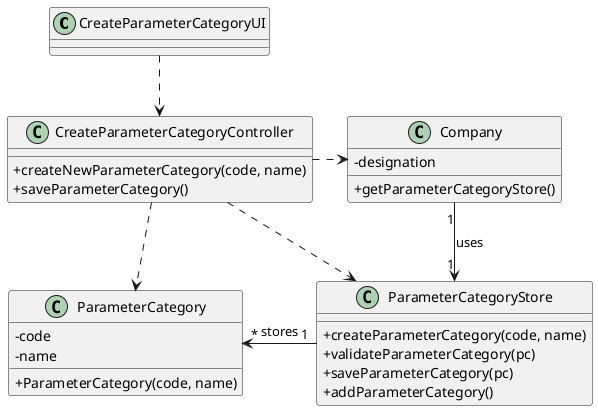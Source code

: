 @startuml
skinparam classAttributeIconSize 0

class CreateParameterCategoryUI{
}

class CreateParameterCategoryController
{
    +createNewParameterCategory(code, name)
    +saveParameterCategory()
}

class ParameterCategory{
    -code
    -name
    +ParameterCategory(code, name)
}

class Company{
	-designation
	+getParameterCategoryStore()
}

class ParameterCategoryStore{
    +createParameterCategory(code, name)
    +validateParameterCategory(pc)
    +saveParameterCategory(pc)
    +addParameterCategory()
}

CreateParameterCategoryUI ..> CreateParameterCategoryController
CreateParameterCategoryController .right.> Company
Company"1" --> "1"ParameterCategoryStore : uses
ParameterCategoryStore"1" -left-> "*"ParameterCategory : stores
CreateParameterCategoryController ..> ParameterCategory
CreateParameterCategoryController ..> ParameterCategoryStore
@enduml
